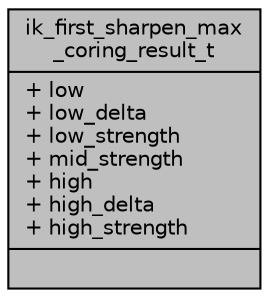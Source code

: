 digraph "ik_first_sharpen_max_coring_result_t"
{
 // INTERACTIVE_SVG=YES
 // LATEX_PDF_SIZE
  bgcolor="transparent";
  edge [fontname="Helvetica",fontsize="10",labelfontname="Helvetica",labelfontsize="10"];
  node [fontname="Helvetica",fontsize="10",shape=record];
  Node1 [label="{ik_first_sharpen_max\l_coring_result_t\n|+ low\l+ low_delta\l+ low_strength\l+ mid_strength\l+ high\l+ high_delta\l+ high_strength\l|}",height=0.2,width=0.4,color="black", fillcolor="grey75", style="filled", fontcolor="black",tooltip=" "];
}
